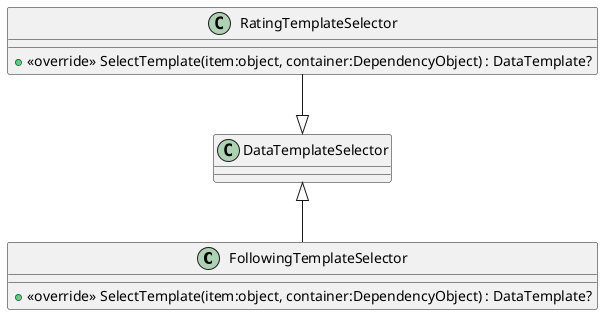 ﻿@startuml
class FollowingTemplateSelector {
    + <<override>> SelectTemplate(item:object, container:DependencyObject) : DataTemplate?
}
DataTemplateSelector <|-d- FollowingTemplateSelector
class RatingTemplateSelector {
    + <<override>> SelectTemplate(item:object, container:DependencyObject) : DataTemplate?
}
DataTemplateSelector <|-u- RatingTemplateSelector
@enduml